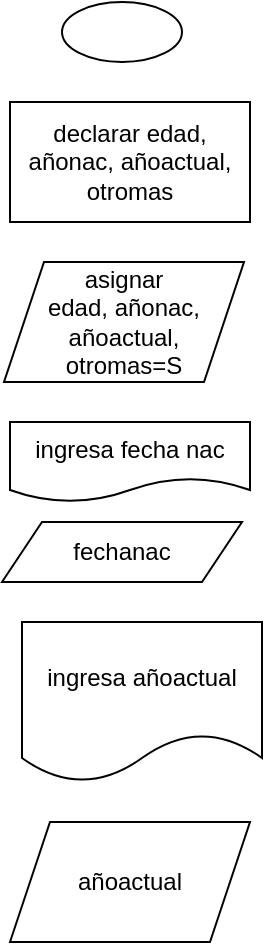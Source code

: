 <mxfile version="20.2.7" type="device"><diagram id="eymJW-Zau1qeNakdUEwd" name="Page-1"><mxGraphModel dx="1422" dy="705" grid="1" gridSize="10" guides="1" tooltips="1" connect="1" arrows="1" fold="1" page="1" pageScale="1" pageWidth="827" pageHeight="1169" math="0" shadow="0"><root><mxCell id="0"/><mxCell id="1" parent="0"/><mxCell id="pEiK_NmyH74rjKIvMigN-1" value="" style="ellipse;whiteSpace=wrap;html=1;" vertex="1" parent="1"><mxGeometry x="320" y="20" width="60" height="30" as="geometry"/></mxCell><mxCell id="pEiK_NmyH74rjKIvMigN-2" value="declarar edad, añonac, añoactual,&lt;br&gt;otromas" style="rounded=0;whiteSpace=wrap;html=1;" vertex="1" parent="1"><mxGeometry x="294" y="70" width="120" height="60" as="geometry"/></mxCell><mxCell id="pEiK_NmyH74rjKIvMigN-3" value="asignar&lt;br&gt;edad, añonac, añoactual,&lt;br&gt;otromas=S" style="shape=parallelogram;perimeter=parallelogramPerimeter;whiteSpace=wrap;html=1;fixedSize=1;" vertex="1" parent="1"><mxGeometry x="291" y="150" width="120" height="60" as="geometry"/></mxCell><mxCell id="pEiK_NmyH74rjKIvMigN-4" value="ingresa fecha nac" style="shape=document;whiteSpace=wrap;html=1;boundedLbl=1;" vertex="1" parent="1"><mxGeometry x="294" y="230" width="120" height="40" as="geometry"/></mxCell><mxCell id="pEiK_NmyH74rjKIvMigN-5" value="fechanac&lt;br&gt;" style="shape=parallelogram;perimeter=parallelogramPerimeter;whiteSpace=wrap;html=1;fixedSize=1;" vertex="1" parent="1"><mxGeometry x="290" y="280" width="120" height="30" as="geometry"/></mxCell><mxCell id="pEiK_NmyH74rjKIvMigN-6" value="ingresa añoactual&lt;br&gt;" style="shape=document;whiteSpace=wrap;html=1;boundedLbl=1;" vertex="1" parent="1"><mxGeometry x="300" y="330" width="120" height="80" as="geometry"/></mxCell><mxCell id="pEiK_NmyH74rjKIvMigN-7" value="añoactual" style="shape=parallelogram;perimeter=parallelogramPerimeter;whiteSpace=wrap;html=1;fixedSize=1;" vertex="1" parent="1"><mxGeometry x="294" y="430" width="120" height="60" as="geometry"/></mxCell></root></mxGraphModel></diagram></mxfile>